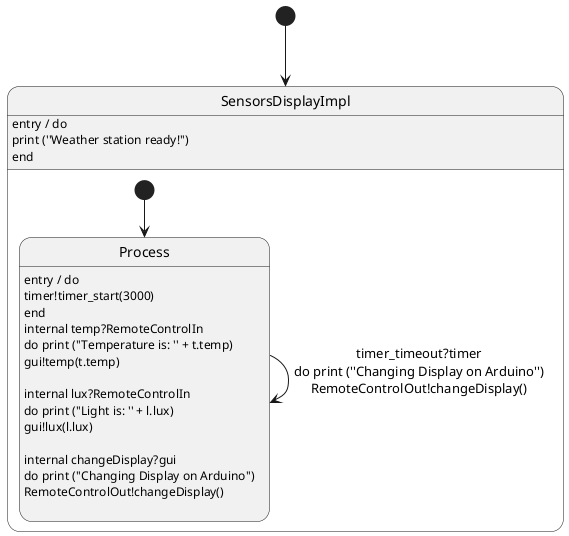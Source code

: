 @startuml
[*] --> SensorsDisplayImpl
state SensorsDisplayImpl{
state Process{
	Process : entry / do\ntimer!timer_start(3000)\nend
Process --> Process : timer_timeout?timer\ndo print (''Changing Display on Arduino'')\nRemoteControlOut!changeDisplay()\n
	Process : internal temp?RemoteControlIn\ndo print (''Temperature is: '' + t.temp)\ngui!temp(t.temp)\n
	Process : internal lux?RemoteControlIn\ndo print (''Light is: '' + l.lux)\ngui!lux(l.lux)\n
	Process : internal changeDisplay?gui\ndo print (''Changing Display on Arduino'')\nRemoteControlOut!changeDisplay()\n
}
[*] --> Process
	SensorsDisplayImpl : entry / do\nprint (''Weather station ready!'')\nend
}
@enduml
